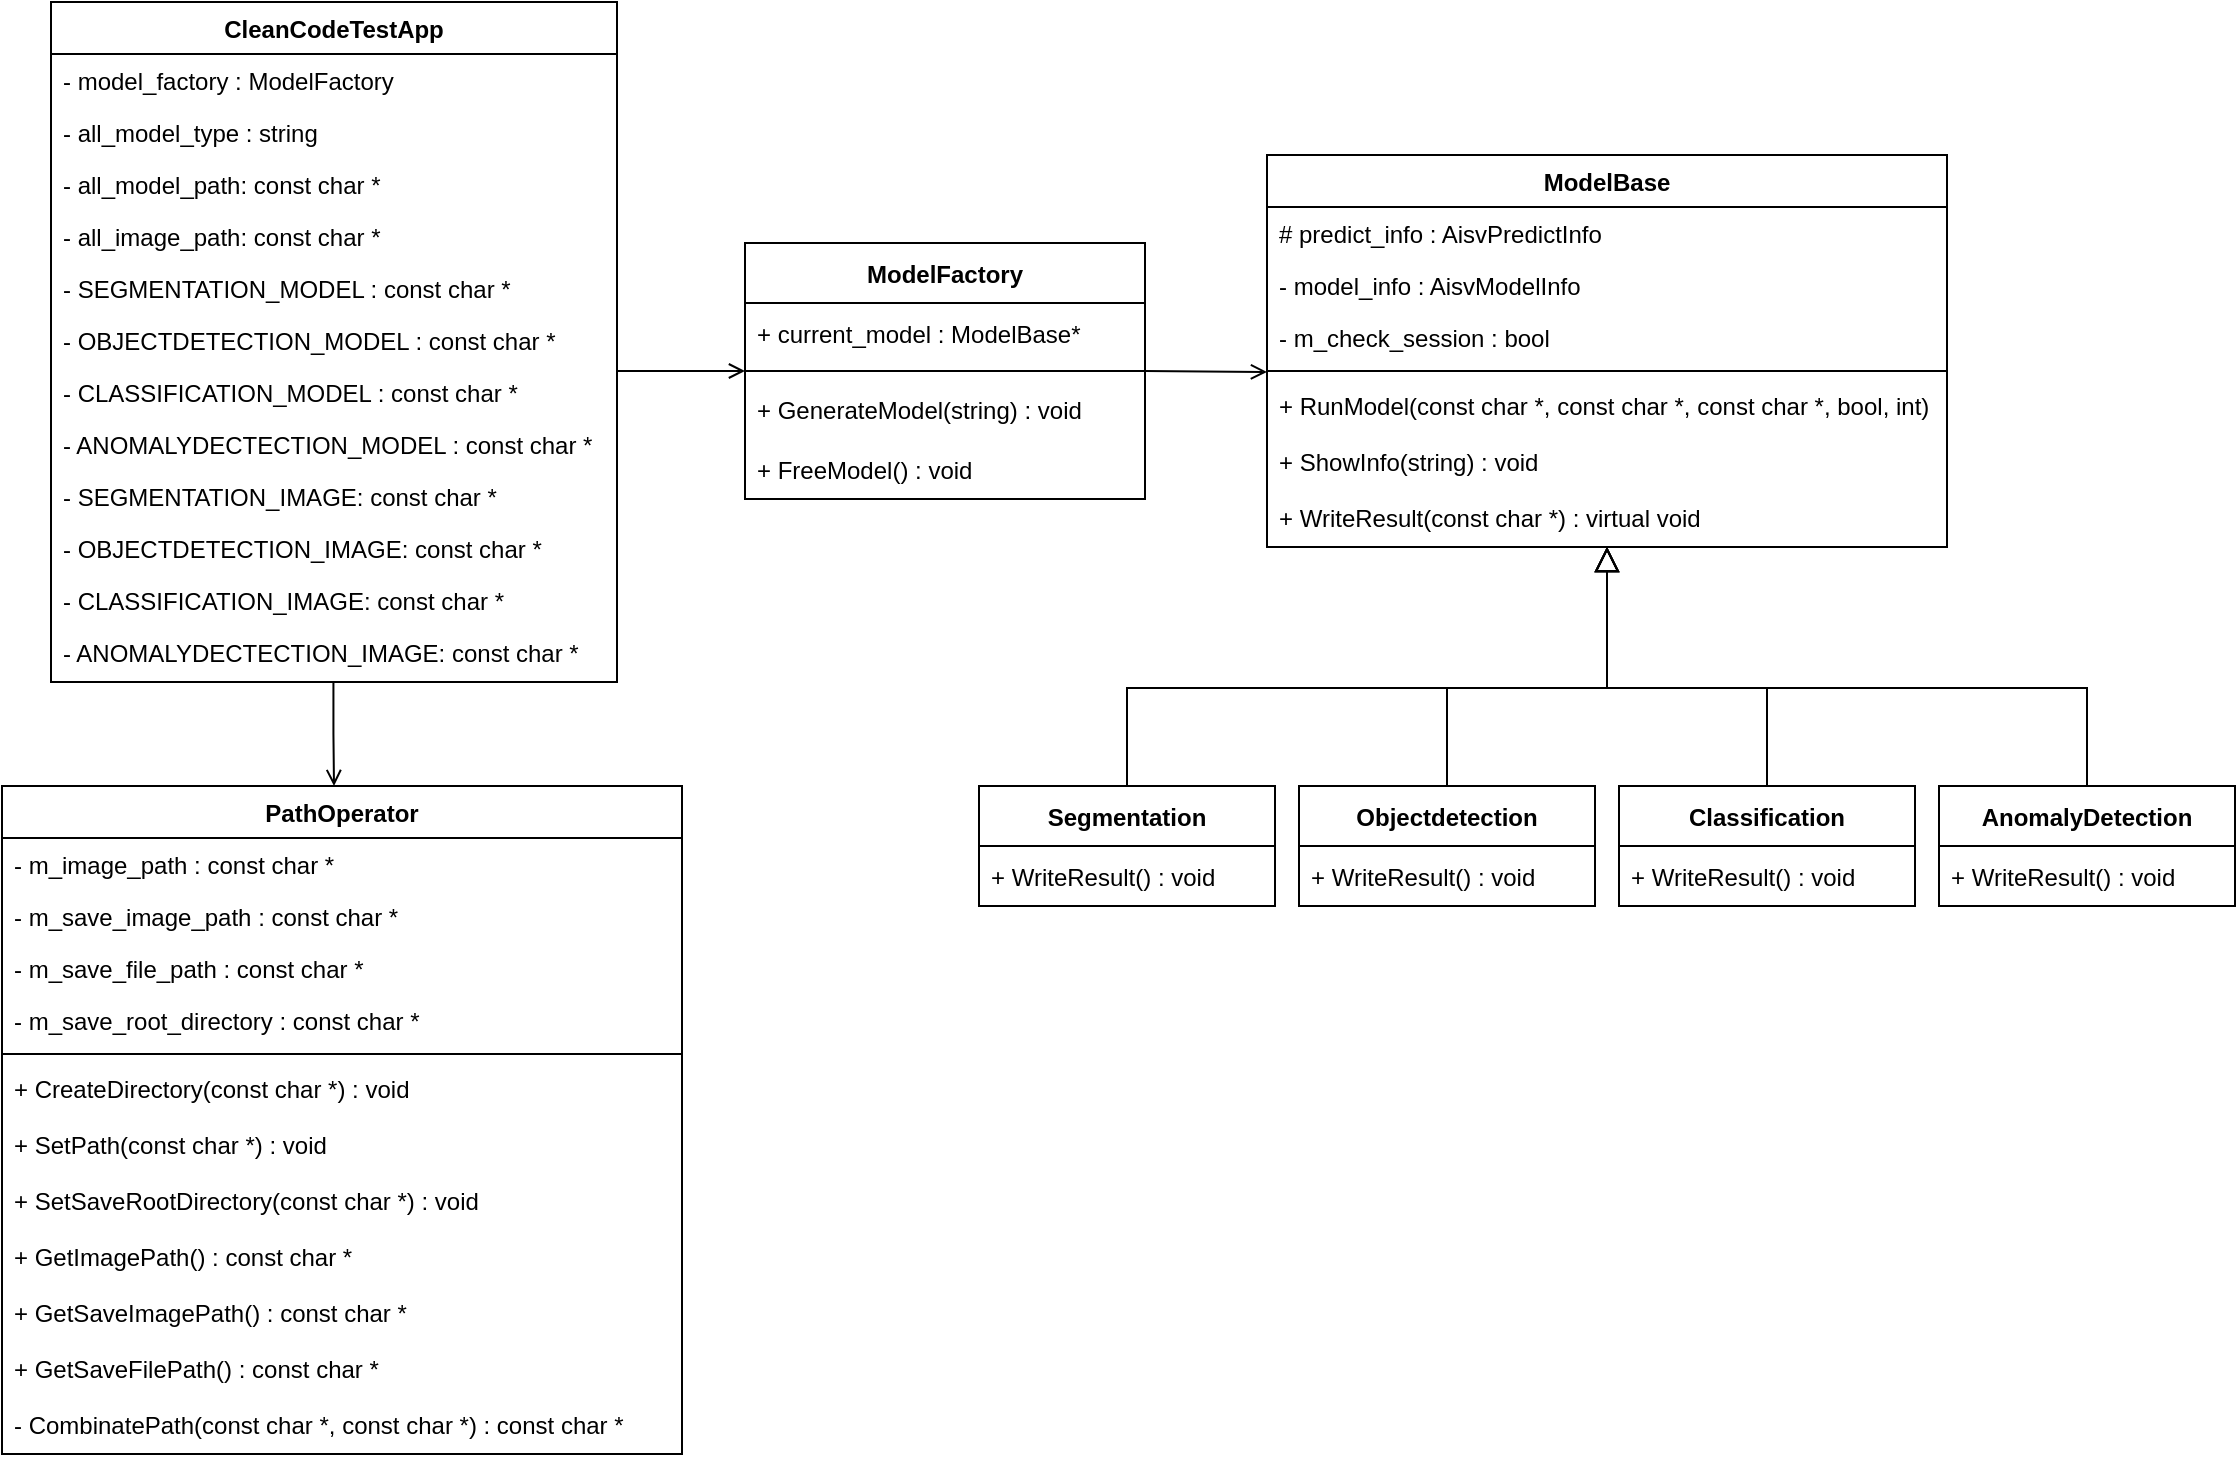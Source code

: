 <mxfile version="20.1.1" type="github">
  <diagram id="C5RBs43oDa-KdzZeNtuy" name="Page-1">
    <mxGraphModel dx="2666" dy="802" grid="1" gridSize="10" guides="1" tooltips="1" connect="1" arrows="1" fold="1" page="1" pageScale="1" pageWidth="1169" pageHeight="827" math="0" shadow="0">
      <root>
        <mxCell id="WIyWlLk6GJQsqaUBKTNV-0" />
        <mxCell id="WIyWlLk6GJQsqaUBKTNV-1" parent="WIyWlLk6GJQsqaUBKTNV-0" />
        <mxCell id="D-ogVkgkDjXILA013YRQ-28" value="ModelBase" style="swimlane;fontStyle=1;align=center;verticalAlign=top;childLayout=stackLayout;horizontal=1;startSize=26;horizontalStack=0;resizeParent=1;resizeLast=0;collapsible=1;marginBottom=0;rounded=0;shadow=0;strokeWidth=1;" parent="WIyWlLk6GJQsqaUBKTNV-1" vertex="1">
          <mxGeometry x="-508.5" y="124.5" width="340" height="196" as="geometry">
            <mxRectangle x="230" y="140" width="160" height="26" as="alternateBounds" />
          </mxGeometry>
        </mxCell>
        <mxCell id="D-ogVkgkDjXILA013YRQ-29" value="# predict_info : AisvPredictInfo" style="text;align=left;verticalAlign=top;spacingLeft=4;spacingRight=4;overflow=hidden;rotatable=0;points=[[0,0.5],[1,0.5]];portConstraint=eastwest;" parent="D-ogVkgkDjXILA013YRQ-28" vertex="1">
          <mxGeometry y="26" width="340" height="26" as="geometry" />
        </mxCell>
        <mxCell id="D-ogVkgkDjXILA013YRQ-30" value="- model_info : AisvModelInfo" style="text;align=left;verticalAlign=top;spacingLeft=4;spacingRight=4;overflow=hidden;rotatable=0;points=[[0,0.5],[1,0.5]];portConstraint=eastwest;rounded=0;shadow=0;html=0;" parent="D-ogVkgkDjXILA013YRQ-28" vertex="1">
          <mxGeometry y="52" width="340" height="26" as="geometry" />
        </mxCell>
        <mxCell id="D-ogVkgkDjXILA013YRQ-31" value="- m_check_session : bool" style="text;align=left;verticalAlign=top;spacingLeft=4;spacingRight=4;overflow=hidden;rotatable=0;points=[[0,0.5],[1,0.5]];portConstraint=eastwest;rounded=0;shadow=0;html=0;" parent="D-ogVkgkDjXILA013YRQ-28" vertex="1">
          <mxGeometry y="78" width="340" height="26" as="geometry" />
        </mxCell>
        <mxCell id="D-ogVkgkDjXILA013YRQ-34" value="" style="line;html=1;strokeWidth=1;align=left;verticalAlign=middle;spacingTop=-1;spacingLeft=3;spacingRight=3;rotatable=0;labelPosition=right;points=[];portConstraint=eastwest;" parent="D-ogVkgkDjXILA013YRQ-28" vertex="1">
          <mxGeometry y="104" width="340" height="8" as="geometry" />
        </mxCell>
        <mxCell id="D-ogVkgkDjXILA013YRQ-35" value="+ RunModel(const char *, const char *, const char *, bool, int)" style="text;align=left;verticalAlign=top;spacingLeft=4;spacingRight=4;overflow=hidden;rotatable=0;points=[[0,0.5],[1,0.5]];portConstraint=eastwest;" parent="D-ogVkgkDjXILA013YRQ-28" vertex="1">
          <mxGeometry y="112" width="340" height="28" as="geometry" />
        </mxCell>
        <mxCell id="D-ogVkgkDjXILA013YRQ-59" value="+ ShowInfo(string) : void" style="text;align=left;verticalAlign=top;spacingLeft=4;spacingRight=4;overflow=hidden;rotatable=0;points=[[0,0.5],[1,0.5]];portConstraint=eastwest;" parent="D-ogVkgkDjXILA013YRQ-28" vertex="1">
          <mxGeometry y="140" width="340" height="28" as="geometry" />
        </mxCell>
        <mxCell id="D-ogVkgkDjXILA013YRQ-62" value="+ WriteResult(const char *) : virtual void" style="text;align=left;verticalAlign=top;spacingLeft=4;spacingRight=4;overflow=hidden;rotatable=0;points=[[0,0.5],[1,0.5]];portConstraint=eastwest;" parent="D-ogVkgkDjXILA013YRQ-28" vertex="1">
          <mxGeometry y="168" width="340" height="28" as="geometry" />
        </mxCell>
        <mxCell id="D-ogVkgkDjXILA013YRQ-36" value="" style="endArrow=block;endSize=10;endFill=0;shadow=0;strokeWidth=1;rounded=0;edgeStyle=elbowEdgeStyle;elbow=vertical;exitX=0.5;exitY=0;exitDx=0;exitDy=0;" parent="WIyWlLk6GJQsqaUBKTNV-1" source="D-ogVkgkDjXILA013YRQ-45" target="D-ogVkgkDjXILA013YRQ-28" edge="1">
          <mxGeometry width="160" relative="1" as="geometry">
            <mxPoint x="-548.5" y="380" as="sourcePoint" />
            <mxPoint x="-538.5" y="223" as="targetPoint" />
            <Array as="points">
              <mxPoint x="-338.5" y="391" />
            </Array>
          </mxGeometry>
        </mxCell>
        <mxCell id="D-ogVkgkDjXILA013YRQ-37" value="" style="endArrow=block;endSize=10;endFill=0;shadow=0;strokeWidth=1;rounded=0;edgeStyle=elbowEdgeStyle;elbow=vertical;exitX=0.5;exitY=0;exitDx=0;exitDy=0;" parent="WIyWlLk6GJQsqaUBKTNV-1" source="D-ogVkgkDjXILA013YRQ-47" target="D-ogVkgkDjXILA013YRQ-28" edge="1">
          <mxGeometry width="160" relative="1" as="geometry">
            <mxPoint x="-328.5" y="380" as="sourcePoint" />
            <mxPoint x="-428.5" y="291" as="targetPoint" />
            <Array as="points">
              <mxPoint x="-338.5" y="391" />
            </Array>
          </mxGeometry>
        </mxCell>
        <mxCell id="D-ogVkgkDjXILA013YRQ-39" value="CleanCodeTestApp" style="swimlane;fontStyle=1;align=center;verticalAlign=top;childLayout=stackLayout;horizontal=1;startSize=26;horizontalStack=0;resizeParent=1;resizeLast=0;collapsible=1;marginBottom=0;rounded=0;shadow=0;strokeWidth=1;" parent="WIyWlLk6GJQsqaUBKTNV-1" vertex="1">
          <mxGeometry x="-1116.5" y="48" width="283" height="340" as="geometry">
            <mxRectangle x="550" y="140" width="160" height="26" as="alternateBounds" />
          </mxGeometry>
        </mxCell>
        <mxCell id="D-ogVkgkDjXILA013YRQ-41" value="- model_factory : ModelFactory" style="text;align=left;verticalAlign=top;spacingLeft=4;spacingRight=4;overflow=hidden;rotatable=0;points=[[0,0.5],[1,0.5]];portConstraint=eastwest;rounded=0;shadow=0;html=0;" parent="D-ogVkgkDjXILA013YRQ-39" vertex="1">
          <mxGeometry y="26" width="283" height="26" as="geometry" />
        </mxCell>
        <mxCell id="D-ogVkgkDjXILA013YRQ-42" value="- all_model_type : string" style="text;align=left;verticalAlign=top;spacingLeft=4;spacingRight=4;overflow=hidden;rotatable=0;points=[[0,0.5],[1,0.5]];portConstraint=eastwest;rounded=0;shadow=0;html=0;" parent="D-ogVkgkDjXILA013YRQ-39" vertex="1">
          <mxGeometry y="52" width="283" height="26" as="geometry" />
        </mxCell>
        <mxCell id="KFr7-NrDYInFaLeutiJz-15" value="- all_model_path: const char *" style="text;align=left;verticalAlign=top;spacingLeft=4;spacingRight=4;overflow=hidden;rotatable=0;points=[[0,0.5],[1,0.5]];portConstraint=eastwest;rounded=0;shadow=0;html=0;" parent="D-ogVkgkDjXILA013YRQ-39" vertex="1">
          <mxGeometry y="78" width="283" height="26" as="geometry" />
        </mxCell>
        <mxCell id="KFr7-NrDYInFaLeutiJz-16" value="- all_image_path: const char *" style="text;align=left;verticalAlign=top;spacingLeft=4;spacingRight=4;overflow=hidden;rotatable=0;points=[[0,0.5],[1,0.5]];portConstraint=eastwest;rounded=0;shadow=0;html=0;" parent="D-ogVkgkDjXILA013YRQ-39" vertex="1">
          <mxGeometry y="104" width="283" height="26" as="geometry" />
        </mxCell>
        <mxCell id="D-ogVkgkDjXILA013YRQ-73" value="- SEGMENTATION_MODEL : const char *" style="text;align=left;verticalAlign=top;spacingLeft=4;spacingRight=4;overflow=hidden;rotatable=0;points=[[0,0.5],[1,0.5]];portConstraint=eastwest;rounded=0;shadow=0;html=0;" parent="D-ogVkgkDjXILA013YRQ-39" vertex="1">
          <mxGeometry y="130" width="283" height="26" as="geometry" />
        </mxCell>
        <mxCell id="D-ogVkgkDjXILA013YRQ-74" value="- OBJECTDETECTION_MODEL : const char *" style="text;align=left;verticalAlign=top;spacingLeft=4;spacingRight=4;overflow=hidden;rotatable=0;points=[[0,0.5],[1,0.5]];portConstraint=eastwest;rounded=0;shadow=0;html=0;" parent="D-ogVkgkDjXILA013YRQ-39" vertex="1">
          <mxGeometry y="156" width="283" height="26" as="geometry" />
        </mxCell>
        <mxCell id="D-ogVkgkDjXILA013YRQ-75" value="- CLASSIFICATION_MODEL : const char *" style="text;align=left;verticalAlign=top;spacingLeft=4;spacingRight=4;overflow=hidden;rotatable=0;points=[[0,0.5],[1,0.5]];portConstraint=eastwest;rounded=0;shadow=0;html=0;" parent="D-ogVkgkDjXILA013YRQ-39" vertex="1">
          <mxGeometry y="182" width="283" height="26" as="geometry" />
        </mxCell>
        <mxCell id="D-ogVkgkDjXILA013YRQ-76" value="- ANOMALYDECTECTION_MODEL : const char *" style="text;align=left;verticalAlign=top;spacingLeft=4;spacingRight=4;overflow=hidden;rotatable=0;points=[[0,0.5],[1,0.5]];portConstraint=eastwest;rounded=0;shadow=0;html=0;" parent="D-ogVkgkDjXILA013YRQ-39" vertex="1">
          <mxGeometry y="208" width="283" height="26" as="geometry" />
        </mxCell>
        <mxCell id="KFr7-NrDYInFaLeutiJz-11" value="- SEGMENTATION_IMAGE: const char *" style="text;align=left;verticalAlign=top;spacingLeft=4;spacingRight=4;overflow=hidden;rotatable=0;points=[[0,0.5],[1,0.5]];portConstraint=eastwest;rounded=0;shadow=0;html=0;" parent="D-ogVkgkDjXILA013YRQ-39" vertex="1">
          <mxGeometry y="234" width="283" height="26" as="geometry" />
        </mxCell>
        <mxCell id="KFr7-NrDYInFaLeutiJz-12" value="- OBJECTDETECTION_IMAGE: const char *" style="text;align=left;verticalAlign=top;spacingLeft=4;spacingRight=4;overflow=hidden;rotatable=0;points=[[0,0.5],[1,0.5]];portConstraint=eastwest;rounded=0;shadow=0;html=0;" parent="D-ogVkgkDjXILA013YRQ-39" vertex="1">
          <mxGeometry y="260" width="283" height="26" as="geometry" />
        </mxCell>
        <mxCell id="KFr7-NrDYInFaLeutiJz-13" value="- CLASSIFICATION_IMAGE: const char *" style="text;align=left;verticalAlign=top;spacingLeft=4;spacingRight=4;overflow=hidden;rotatable=0;points=[[0,0.5],[1,0.5]];portConstraint=eastwest;rounded=0;shadow=0;html=0;" parent="D-ogVkgkDjXILA013YRQ-39" vertex="1">
          <mxGeometry y="286" width="283" height="26" as="geometry" />
        </mxCell>
        <mxCell id="KFr7-NrDYInFaLeutiJz-14" value="- ANOMALYDECTECTION_IMAGE: const char *" style="text;align=left;verticalAlign=top;spacingLeft=4;spacingRight=4;overflow=hidden;rotatable=0;points=[[0,0.5],[1,0.5]];portConstraint=eastwest;rounded=0;shadow=0;html=0;" parent="D-ogVkgkDjXILA013YRQ-39" vertex="1">
          <mxGeometry y="312" width="283" height="28" as="geometry" />
        </mxCell>
        <mxCell id="D-ogVkgkDjXILA013YRQ-43" value="" style="endArrow=open;shadow=0;strokeWidth=1;rounded=0;endFill=1;edgeStyle=elbowEdgeStyle;elbow=vertical;entryX=0;entryY=0.5;entryDx=0;entryDy=0;" parent="WIyWlLk6GJQsqaUBKTNV-1" source="D-ogVkgkDjXILA013YRQ-39" target="D-ogVkgkDjXILA013YRQ-54" edge="1">
          <mxGeometry x="0.5" y="41" relative="1" as="geometry">
            <mxPoint x="-458.5" y="212" as="sourcePoint" />
            <mxPoint x="-688.5" y="185.75" as="targetPoint" />
            <mxPoint x="-40" y="32" as="offset" />
          </mxGeometry>
        </mxCell>
        <mxCell id="D-ogVkgkDjXILA013YRQ-44" value="" style="endArrow=block;endSize=10;endFill=0;shadow=0;strokeWidth=1;rounded=0;edgeStyle=elbowEdgeStyle;elbow=vertical;exitX=0.5;exitY=0;exitDx=0;exitDy=0;entryX=0.5;entryY=1;entryDx=0;entryDy=0;" parent="WIyWlLk6GJQsqaUBKTNV-1" source="D-ogVkgkDjXILA013YRQ-49" target="D-ogVkgkDjXILA013YRQ-28" edge="1">
          <mxGeometry width="160" relative="1" as="geometry">
            <mxPoint x="-218.5" y="380" as="sourcePoint" />
            <mxPoint x="-438.5" y="278" as="targetPoint" />
            <Array as="points">
              <mxPoint x="-296.5" y="391" />
            </Array>
          </mxGeometry>
        </mxCell>
        <mxCell id="D-ogVkgkDjXILA013YRQ-45" value="Segmentation" style="swimlane;fontStyle=1;childLayout=stackLayout;horizontal=1;startSize=30;horizontalStack=0;resizeParent=1;resizeParentMax=0;resizeLast=0;collapsible=1;marginBottom=0;" parent="WIyWlLk6GJQsqaUBKTNV-1" vertex="1">
          <mxGeometry x="-652.5" y="440" width="148" height="60" as="geometry" />
        </mxCell>
        <mxCell id="D-ogVkgkDjXILA013YRQ-64" value="+ WriteResult() : void" style="text;strokeColor=none;fillColor=none;align=left;verticalAlign=middle;spacingLeft=4;spacingRight=4;overflow=hidden;points=[[0,0.5],[1,0.5]];portConstraint=eastwest;rotatable=0;" parent="D-ogVkgkDjXILA013YRQ-45" vertex="1">
          <mxGeometry y="30" width="148" height="30" as="geometry" />
        </mxCell>
        <mxCell id="D-ogVkgkDjXILA013YRQ-47" value="Objectdetection" style="swimlane;fontStyle=1;childLayout=stackLayout;horizontal=1;startSize=30;horizontalStack=0;resizeParent=1;resizeParentMax=0;resizeLast=0;collapsible=1;marginBottom=0;" parent="WIyWlLk6GJQsqaUBKTNV-1" vertex="1">
          <mxGeometry x="-492.5" y="440" width="148" height="60" as="geometry" />
        </mxCell>
        <mxCell id="D-ogVkgkDjXILA013YRQ-66" value="+ WriteResult() : void" style="text;strokeColor=none;fillColor=none;align=left;verticalAlign=middle;spacingLeft=4;spacingRight=4;overflow=hidden;points=[[0,0.5],[1,0.5]];portConstraint=eastwest;rotatable=0;" parent="D-ogVkgkDjXILA013YRQ-47" vertex="1">
          <mxGeometry y="30" width="148" height="30" as="geometry" />
        </mxCell>
        <mxCell id="D-ogVkgkDjXILA013YRQ-49" value="Classification" style="swimlane;fontStyle=1;childLayout=stackLayout;horizontal=1;startSize=30;horizontalStack=0;resizeParent=1;resizeParentMax=0;resizeLast=0;collapsible=1;marginBottom=0;" parent="WIyWlLk6GJQsqaUBKTNV-1" vertex="1">
          <mxGeometry x="-332.5" y="440" width="148" height="60" as="geometry" />
        </mxCell>
        <mxCell id="D-ogVkgkDjXILA013YRQ-70" value="+ WriteResult() : void" style="text;strokeColor=none;fillColor=none;align=left;verticalAlign=middle;spacingLeft=4;spacingRight=4;overflow=hidden;points=[[0,0.5],[1,0.5]];portConstraint=eastwest;rotatable=0;" parent="D-ogVkgkDjXILA013YRQ-49" vertex="1">
          <mxGeometry y="30" width="148" height="30" as="geometry" />
        </mxCell>
        <mxCell id="D-ogVkgkDjXILA013YRQ-51" value="" style="endArrow=block;endSize=10;endFill=0;shadow=0;strokeWidth=1;rounded=0;edgeStyle=elbowEdgeStyle;elbow=vertical;exitX=0.5;exitY=0;exitDx=0;exitDy=0;entryX=0.5;entryY=1;entryDx=0;entryDy=0;" parent="WIyWlLk6GJQsqaUBKTNV-1" source="D-ogVkgkDjXILA013YRQ-52" target="D-ogVkgkDjXILA013YRQ-28" edge="1">
          <mxGeometry width="160" relative="1" as="geometry">
            <mxPoint x="-68.5" y="380" as="sourcePoint" />
            <mxPoint x="-438.5" y="278" as="targetPoint" />
            <Array as="points">
              <mxPoint x="-216.5" y="391" />
            </Array>
          </mxGeometry>
        </mxCell>
        <mxCell id="D-ogVkgkDjXILA013YRQ-52" value="AnomalyDetection" style="swimlane;fontStyle=1;childLayout=stackLayout;horizontal=1;startSize=30;horizontalStack=0;resizeParent=1;resizeParentMax=0;resizeLast=0;collapsible=1;marginBottom=0;" parent="WIyWlLk6GJQsqaUBKTNV-1" vertex="1">
          <mxGeometry x="-172.5" y="440" width="148" height="60" as="geometry" />
        </mxCell>
        <mxCell id="D-ogVkgkDjXILA013YRQ-72" value="+ WriteResult() : void" style="text;strokeColor=none;fillColor=none;align=left;verticalAlign=middle;spacingLeft=4;spacingRight=4;overflow=hidden;points=[[0,0.5],[1,0.5]];portConstraint=eastwest;rotatable=0;" parent="D-ogVkgkDjXILA013YRQ-52" vertex="1">
          <mxGeometry y="30" width="148" height="30" as="geometry" />
        </mxCell>
        <mxCell id="D-ogVkgkDjXILA013YRQ-54" value="ModelFactory" style="swimlane;fontStyle=1;childLayout=stackLayout;horizontal=1;startSize=30;horizontalStack=0;resizeParent=1;resizeParentMax=0;resizeLast=0;collapsible=1;marginBottom=0;" parent="WIyWlLk6GJQsqaUBKTNV-1" vertex="1">
          <mxGeometry x="-769.5" y="168.5" width="200" height="128" as="geometry" />
        </mxCell>
        <mxCell id="D-ogVkgkDjXILA013YRQ-55" value="+ current_model : ModelBase*" style="text;strokeColor=none;fillColor=none;align=left;verticalAlign=middle;spacingLeft=4;spacingRight=4;overflow=hidden;points=[[0,0.5],[1,0.5]];portConstraint=eastwest;rotatable=0;" parent="D-ogVkgkDjXILA013YRQ-54" vertex="1">
          <mxGeometry y="30" width="200" height="30" as="geometry" />
        </mxCell>
        <mxCell id="KFr7-NrDYInFaLeutiJz-10" value="" style="line;strokeWidth=1;fillColor=none;align=left;verticalAlign=middle;spacingTop=-1;spacingLeft=3;spacingRight=3;rotatable=0;labelPosition=right;points=[];portConstraint=eastwest;" parent="D-ogVkgkDjXILA013YRQ-54" vertex="1">
          <mxGeometry y="60" width="200" height="8" as="geometry" />
        </mxCell>
        <mxCell id="KFr7-NrDYInFaLeutiJz-0" value="+ GenerateModel(string) : void" style="text;strokeColor=none;fillColor=none;align=left;verticalAlign=middle;spacingLeft=4;spacingRight=4;overflow=hidden;points=[[0,0.5],[1,0.5]];portConstraint=eastwest;rotatable=0;" parent="D-ogVkgkDjXILA013YRQ-54" vertex="1">
          <mxGeometry y="68" width="200" height="30" as="geometry" />
        </mxCell>
        <mxCell id="KFr7-NrDYInFaLeutiJz-1" value="+ FreeModel() : void" style="text;strokeColor=none;fillColor=none;align=left;verticalAlign=middle;spacingLeft=4;spacingRight=4;overflow=hidden;points=[[0,0.5],[1,0.5]];portConstraint=eastwest;rotatable=0;" parent="D-ogVkgkDjXILA013YRQ-54" vertex="1">
          <mxGeometry y="98" width="200" height="30" as="geometry" />
        </mxCell>
        <mxCell id="gsVewO149f7CsDIdrS-x-0" value="PathOperator" style="swimlane;fontStyle=1;align=center;verticalAlign=top;childLayout=stackLayout;horizontal=1;startSize=26;horizontalStack=0;resizeParent=1;resizeLast=0;collapsible=1;marginBottom=0;rounded=0;shadow=0;strokeWidth=1;" vertex="1" parent="WIyWlLk6GJQsqaUBKTNV-1">
          <mxGeometry x="-1141" y="440" width="340" height="334" as="geometry">
            <mxRectangle x="230" y="140" width="160" height="26" as="alternateBounds" />
          </mxGeometry>
        </mxCell>
        <mxCell id="gsVewO149f7CsDIdrS-x-1" value="- m_image_path : const char *" style="text;align=left;verticalAlign=top;spacingLeft=4;spacingRight=4;overflow=hidden;rotatable=0;points=[[0,0.5],[1,0.5]];portConstraint=eastwest;" vertex="1" parent="gsVewO149f7CsDIdrS-x-0">
          <mxGeometry y="26" width="340" height="26" as="geometry" />
        </mxCell>
        <mxCell id="gsVewO149f7CsDIdrS-x-2" value="- m_save_image_path : const char *" style="text;align=left;verticalAlign=top;spacingLeft=4;spacingRight=4;overflow=hidden;rotatable=0;points=[[0,0.5],[1,0.5]];portConstraint=eastwest;rounded=0;shadow=0;html=0;" vertex="1" parent="gsVewO149f7CsDIdrS-x-0">
          <mxGeometry y="52" width="340" height="26" as="geometry" />
        </mxCell>
        <mxCell id="gsVewO149f7CsDIdrS-x-3" value="- m_save_file_path : const char *" style="text;align=left;verticalAlign=top;spacingLeft=4;spacingRight=4;overflow=hidden;rotatable=0;points=[[0,0.5],[1,0.5]];portConstraint=eastwest;rounded=0;shadow=0;html=0;" vertex="1" parent="gsVewO149f7CsDIdrS-x-0">
          <mxGeometry y="78" width="340" height="26" as="geometry" />
        </mxCell>
        <mxCell id="gsVewO149f7CsDIdrS-x-4" value="- m_save_root_directory : const char *" style="text;align=left;verticalAlign=top;spacingLeft=4;spacingRight=4;overflow=hidden;rotatable=0;points=[[0,0.5],[1,0.5]];portConstraint=eastwest;rounded=0;shadow=0;html=0;" vertex="1" parent="gsVewO149f7CsDIdrS-x-0">
          <mxGeometry y="104" width="340" height="26" as="geometry" />
        </mxCell>
        <mxCell id="gsVewO149f7CsDIdrS-x-6" value="" style="line;html=1;strokeWidth=1;align=left;verticalAlign=middle;spacingTop=-1;spacingLeft=3;spacingRight=3;rotatable=0;labelPosition=right;points=[];portConstraint=eastwest;" vertex="1" parent="gsVewO149f7CsDIdrS-x-0">
          <mxGeometry y="130" width="340" height="8" as="geometry" />
        </mxCell>
        <mxCell id="gsVewO149f7CsDIdrS-x-8" value="+ CreateDirectory(const char *) : void" style="text;align=left;verticalAlign=top;spacingLeft=4;spacingRight=4;overflow=hidden;rotatable=0;points=[[0,0.5],[1,0.5]];portConstraint=eastwest;" vertex="1" parent="gsVewO149f7CsDIdrS-x-0">
          <mxGeometry y="138" width="340" height="28" as="geometry" />
        </mxCell>
        <mxCell id="gsVewO149f7CsDIdrS-x-9" value="+ SetPath(const char *) : void" style="text;align=left;verticalAlign=top;spacingLeft=4;spacingRight=4;overflow=hidden;rotatable=0;points=[[0,0.5],[1,0.5]];portConstraint=eastwest;" vertex="1" parent="gsVewO149f7CsDIdrS-x-0">
          <mxGeometry y="166" width="340" height="28" as="geometry" />
        </mxCell>
        <mxCell id="gsVewO149f7CsDIdrS-x-10" value="+ SetSaveRootDirectory(const char *) : void" style="text;align=left;verticalAlign=top;spacingLeft=4;spacingRight=4;overflow=hidden;rotatable=0;points=[[0,0.5],[1,0.5]];portConstraint=eastwest;" vertex="1" parent="gsVewO149f7CsDIdrS-x-0">
          <mxGeometry y="194" width="340" height="28" as="geometry" />
        </mxCell>
        <mxCell id="gsVewO149f7CsDIdrS-x-11" value="+ GetImagePath() : const char *" style="text;align=left;verticalAlign=top;spacingLeft=4;spacingRight=4;overflow=hidden;rotatable=0;points=[[0,0.5],[1,0.5]];portConstraint=eastwest;" vertex="1" parent="gsVewO149f7CsDIdrS-x-0">
          <mxGeometry y="222" width="340" height="28" as="geometry" />
        </mxCell>
        <mxCell id="gsVewO149f7CsDIdrS-x-12" value="+ GetSaveImagePath() : const char *" style="text;align=left;verticalAlign=top;spacingLeft=4;spacingRight=4;overflow=hidden;rotatable=0;points=[[0,0.5],[1,0.5]];portConstraint=eastwest;" vertex="1" parent="gsVewO149f7CsDIdrS-x-0">
          <mxGeometry y="250" width="340" height="28" as="geometry" />
        </mxCell>
        <mxCell id="gsVewO149f7CsDIdrS-x-13" value="+ GetSaveFilePath() : const char *" style="text;align=left;verticalAlign=top;spacingLeft=4;spacingRight=4;overflow=hidden;rotatable=0;points=[[0,0.5],[1,0.5]];portConstraint=eastwest;" vertex="1" parent="gsVewO149f7CsDIdrS-x-0">
          <mxGeometry y="278" width="340" height="28" as="geometry" />
        </mxCell>
        <mxCell id="gsVewO149f7CsDIdrS-x-15" value="- CombinatePath(const char *, const char *) : const char *" style="text;align=left;verticalAlign=top;spacingLeft=4;spacingRight=4;overflow=hidden;rotatable=0;points=[[0,0.5],[1,0.5]];portConstraint=eastwest;" vertex="1" parent="gsVewO149f7CsDIdrS-x-0">
          <mxGeometry y="306" width="340" height="28" as="geometry" />
        </mxCell>
        <mxCell id="gsVewO149f7CsDIdrS-x-16" value="" style="endArrow=open;shadow=0;strokeWidth=1;rounded=0;endFill=1;edgeStyle=elbowEdgeStyle;elbow=vertical;entryX=0;entryY=0.563;entryDx=0;entryDy=0;entryPerimeter=0;exitX=1;exitY=0.5;exitDx=0;exitDy=0;" edge="1" parent="WIyWlLk6GJQsqaUBKTNV-1" source="D-ogVkgkDjXILA013YRQ-54" target="D-ogVkgkDjXILA013YRQ-34">
          <mxGeometry x="0.5" y="41" relative="1" as="geometry">
            <mxPoint x="-525.5" y="226.837" as="sourcePoint" />
            <mxPoint x="-315.5" y="228" as="targetPoint" />
            <mxPoint x="-40" y="32" as="offset" />
          </mxGeometry>
        </mxCell>
        <mxCell id="gsVewO149f7CsDIdrS-x-18" value="" style="endArrow=open;shadow=0;strokeWidth=1;rounded=0;endFill=1;edgeStyle=elbowEdgeStyle;elbow=vertical;exitX=0.499;exitY=1.078;exitDx=0;exitDy=0;exitPerimeter=0;" edge="1" parent="WIyWlLk6GJQsqaUBKTNV-1">
          <mxGeometry x="0.5" y="41" relative="1" as="geometry">
            <mxPoint x="-975.283" y="388.184" as="sourcePoint" />
            <mxPoint x="-975" y="440" as="targetPoint" />
            <mxPoint x="-40" y="32" as="offset" />
          </mxGeometry>
        </mxCell>
      </root>
    </mxGraphModel>
  </diagram>
</mxfile>
